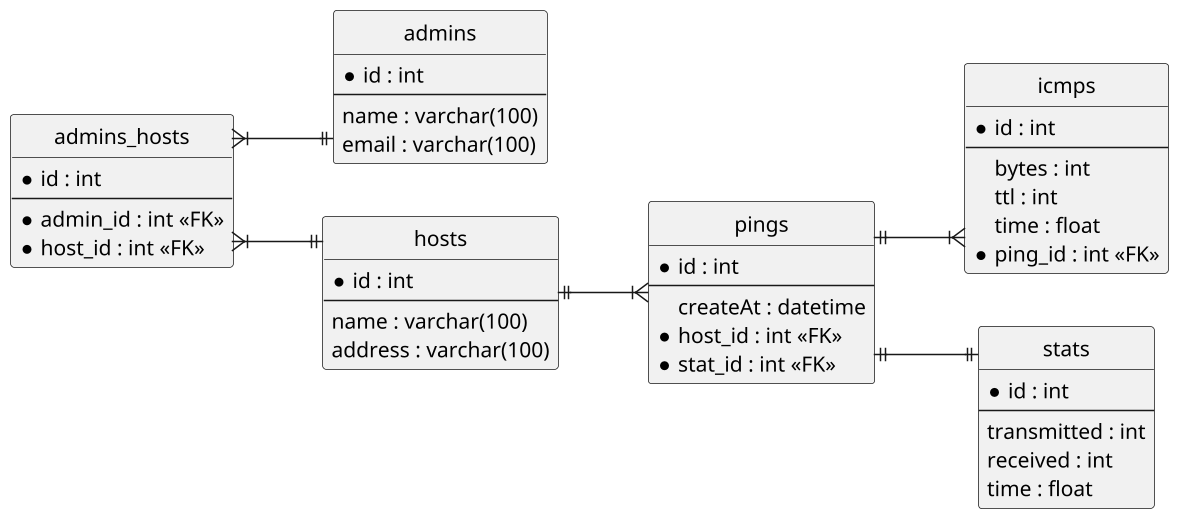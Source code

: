 @startuml
hide circle
scale 1.5
skinparam linetype ortho
skinparam monochrome true
left to right direction

entity "admins" as admin {
  *id : int
  --
  name : varchar(100)
  email : varchar(100)
}

entity "admins_hosts" as ah {
  *id : int
  --
  *admin_id : int <<FK>>
  *host_id : int <<FK>>
}

entity "hosts" as host {
  *id : int
  --
  name : varchar(100)
  address : varchar(100)
}

entity "pings" as ping {
  *id : int
  --
  createAt : datetime
  *host_id : int <<FK>>
  *stat_id : int <<FK>>
}

entity "icmps" as icmp {
  *id : int
  --
  bytes : int
  ttl : int
  time : float
  *ping_id : int <<FK>>
}

entity "stats" as stat {
  *id : int
  --
  transmitted : int
  received : int
  time : float
}

ping ||--|{ icmp
ping ||--|| stat
host ||--|{ ping
ah }|--|| admin
ah }|--|| host
@enduml
